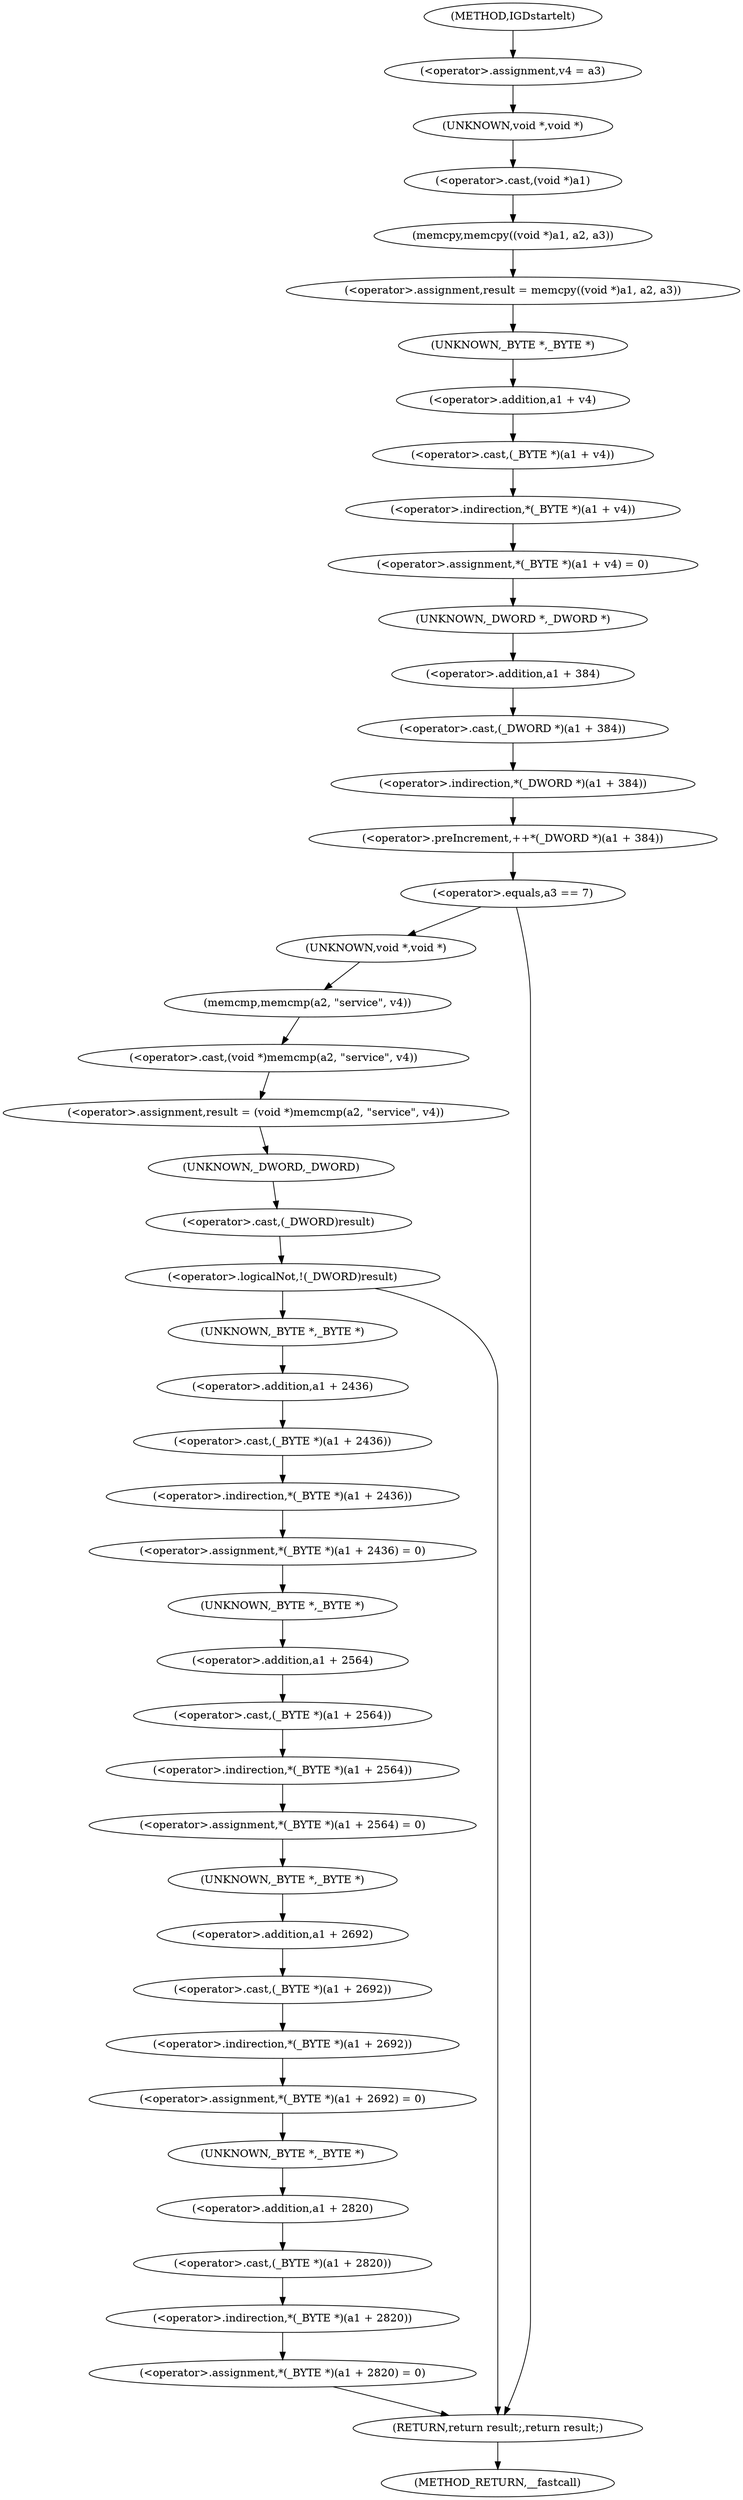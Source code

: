 digraph IGDstartelt {  
"1000110" [label = "(<operator>.assignment,v4 = a3)" ]
"1000113" [label = "(<operator>.assignment,result = memcpy((void *)a1, a2, a3))" ]
"1000115" [label = "(memcpy,memcpy((void *)a1, a2, a3))" ]
"1000116" [label = "(<operator>.cast,(void *)a1)" ]
"1000117" [label = "(UNKNOWN,void *,void *)" ]
"1000121" [label = "(<operator>.assignment,*(_BYTE *)(a1 + v4) = 0)" ]
"1000122" [label = "(<operator>.indirection,*(_BYTE *)(a1 + v4))" ]
"1000123" [label = "(<operator>.cast,(_BYTE *)(a1 + v4))" ]
"1000124" [label = "(UNKNOWN,_BYTE *,_BYTE *)" ]
"1000125" [label = "(<operator>.addition,a1 + v4)" ]
"1000129" [label = "(<operator>.preIncrement,++*(_DWORD *)(a1 + 384))" ]
"1000130" [label = "(<operator>.indirection,*(_DWORD *)(a1 + 384))" ]
"1000131" [label = "(<operator>.cast,(_DWORD *)(a1 + 384))" ]
"1000132" [label = "(UNKNOWN,_DWORD *,_DWORD *)" ]
"1000133" [label = "(<operator>.addition,a1 + 384)" ]
"1000137" [label = "(<operator>.equals,a3 == 7)" ]
"1000141" [label = "(<operator>.assignment,result = (void *)memcmp(a2, \"service\", v4))" ]
"1000143" [label = "(<operator>.cast,(void *)memcmp(a2, \"service\", v4))" ]
"1000144" [label = "(UNKNOWN,void *,void *)" ]
"1000145" [label = "(memcmp,memcmp(a2, \"service\", v4))" ]
"1000150" [label = "(<operator>.logicalNot,!(_DWORD)result)" ]
"1000151" [label = "(<operator>.cast,(_DWORD)result)" ]
"1000152" [label = "(UNKNOWN,_DWORD,_DWORD)" ]
"1000155" [label = "(<operator>.assignment,*(_BYTE *)(a1 + 2436) = 0)" ]
"1000156" [label = "(<operator>.indirection,*(_BYTE *)(a1 + 2436))" ]
"1000157" [label = "(<operator>.cast,(_BYTE *)(a1 + 2436))" ]
"1000158" [label = "(UNKNOWN,_BYTE *,_BYTE *)" ]
"1000159" [label = "(<operator>.addition,a1 + 2436)" ]
"1000163" [label = "(<operator>.assignment,*(_BYTE *)(a1 + 2564) = 0)" ]
"1000164" [label = "(<operator>.indirection,*(_BYTE *)(a1 + 2564))" ]
"1000165" [label = "(<operator>.cast,(_BYTE *)(a1 + 2564))" ]
"1000166" [label = "(UNKNOWN,_BYTE *,_BYTE *)" ]
"1000167" [label = "(<operator>.addition,a1 + 2564)" ]
"1000171" [label = "(<operator>.assignment,*(_BYTE *)(a1 + 2692) = 0)" ]
"1000172" [label = "(<operator>.indirection,*(_BYTE *)(a1 + 2692))" ]
"1000173" [label = "(<operator>.cast,(_BYTE *)(a1 + 2692))" ]
"1000174" [label = "(UNKNOWN,_BYTE *,_BYTE *)" ]
"1000175" [label = "(<operator>.addition,a1 + 2692)" ]
"1000179" [label = "(<operator>.assignment,*(_BYTE *)(a1 + 2820) = 0)" ]
"1000180" [label = "(<operator>.indirection,*(_BYTE *)(a1 + 2820))" ]
"1000181" [label = "(<operator>.cast,(_BYTE *)(a1 + 2820))" ]
"1000182" [label = "(UNKNOWN,_BYTE *,_BYTE *)" ]
"1000183" [label = "(<operator>.addition,a1 + 2820)" ]
"1000187" [label = "(RETURN,return result;,return result;)" ]
"1000103" [label = "(METHOD,IGDstartelt)" ]
"1000189" [label = "(METHOD_RETURN,__fastcall)" ]
  "1000110" -> "1000117" 
  "1000113" -> "1000124" 
  "1000115" -> "1000113" 
  "1000116" -> "1000115" 
  "1000117" -> "1000116" 
  "1000121" -> "1000132" 
  "1000122" -> "1000121" 
  "1000123" -> "1000122" 
  "1000124" -> "1000125" 
  "1000125" -> "1000123" 
  "1000129" -> "1000137" 
  "1000130" -> "1000129" 
  "1000131" -> "1000130" 
  "1000132" -> "1000133" 
  "1000133" -> "1000131" 
  "1000137" -> "1000144" 
  "1000137" -> "1000187" 
  "1000141" -> "1000152" 
  "1000143" -> "1000141" 
  "1000144" -> "1000145" 
  "1000145" -> "1000143" 
  "1000150" -> "1000158" 
  "1000150" -> "1000187" 
  "1000151" -> "1000150" 
  "1000152" -> "1000151" 
  "1000155" -> "1000166" 
  "1000156" -> "1000155" 
  "1000157" -> "1000156" 
  "1000158" -> "1000159" 
  "1000159" -> "1000157" 
  "1000163" -> "1000174" 
  "1000164" -> "1000163" 
  "1000165" -> "1000164" 
  "1000166" -> "1000167" 
  "1000167" -> "1000165" 
  "1000171" -> "1000182" 
  "1000172" -> "1000171" 
  "1000173" -> "1000172" 
  "1000174" -> "1000175" 
  "1000175" -> "1000173" 
  "1000179" -> "1000187" 
  "1000180" -> "1000179" 
  "1000181" -> "1000180" 
  "1000182" -> "1000183" 
  "1000183" -> "1000181" 
  "1000187" -> "1000189" 
  "1000103" -> "1000110" 
}
